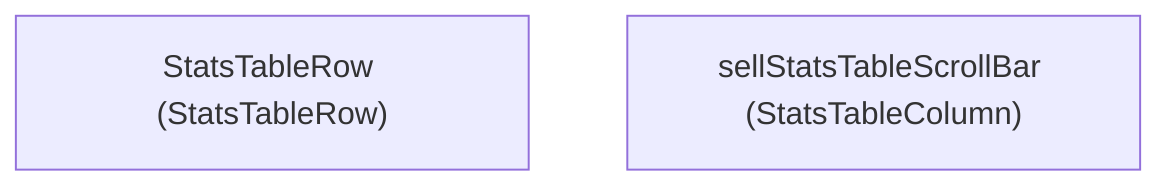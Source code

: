 graph TD
    W0["StatsTableRow (StatsTableRow)"]
    W1["sellStatsTableScrollBar (StatsTableColumn)"]